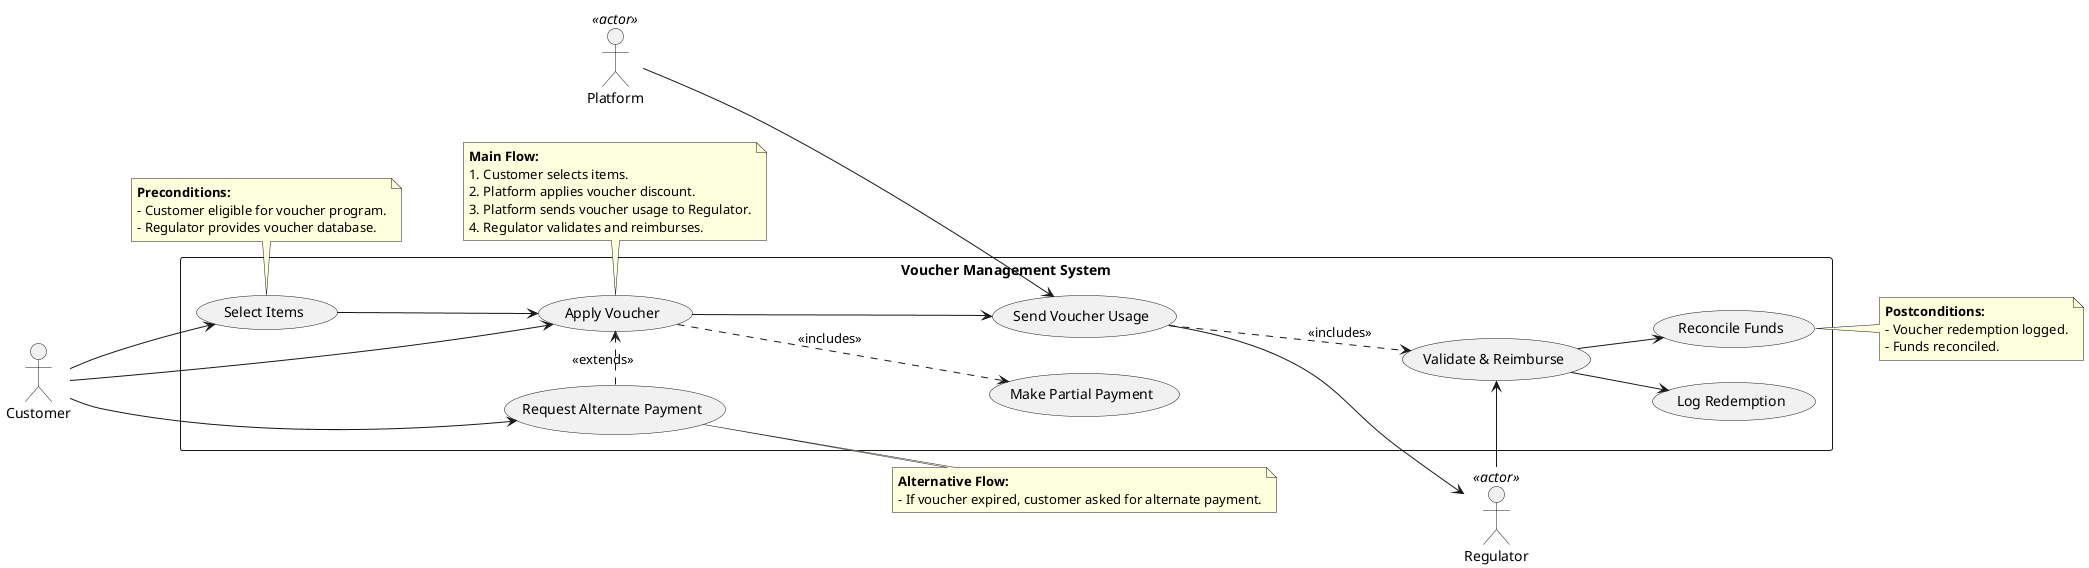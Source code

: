 @startuml
left to right direction

actor "Customer" as Customer
actor "Regulator" as Regulator <<actor>>
actor "Platform" as Platform <<actor>>

rectangle "Voucher Management System" {
    usecase "Select Items" as UC_SelectItems
    usecase "Apply Voucher" as UC_ApplyVoucher
    usecase "Make Partial Payment" as UC_PartialPay
    usecase "Request Alternate Payment" as UC_AltPayment
    usecase "Send Voucher Usage" as UC_SendUsage
    usecase "Validate & Reimburse" as UC_Reimburse
    usecase "Log Redemption" as UC_LogRedemption
    usecase "Reconcile Funds" as UC_Reconcile
}

'--- Associations ---'
Customer --> UC_SelectItems
Customer --> UC_ApplyVoucher
Customer --> UC_AltPayment
Platform --> UC_SendUsage
Regulator --> UC_Reimburse

'--- Includes (Subflows) ---'
UC_ApplyVoucher ..> UC_PartialPay : <<includes>>
UC_SendUsage ..> UC_Reimburse : <<includes>>

'--- Extends (Alternative Flows) ---'
UC_AltPayment .> UC_ApplyVoucher : <<extends>>

'--- System to System Interaction ---'
UC_SelectItems --> UC_ApplyVoucher
UC_ApplyVoucher --> UC_SendUsage
UC_SendUsage --> Regulator
UC_Reimburse --> UC_LogRedemption
UC_Reimburse --> UC_Reconcile

'--- Notes for Context ---'
note bottom of UC_SelectItems
**Preconditions:**
- Customer eligible for voucher program.
- Regulator provides voucher database.
end note

note bottom of UC_ApplyVoucher
**Main Flow:**
1. Customer selects items.
2. Platform applies voucher discount.
3. Platform sends voucher usage to Regulator.
4. Regulator validates and reimburses.
end note

note right of UC_AltPayment
**Alternative Flow:**
- If voucher expired, customer asked for alternate payment.
end note

note right of UC_Reconcile
**Postconditions:**
- Voucher redemption logged.
- Funds reconciled.
end note
@enduml
